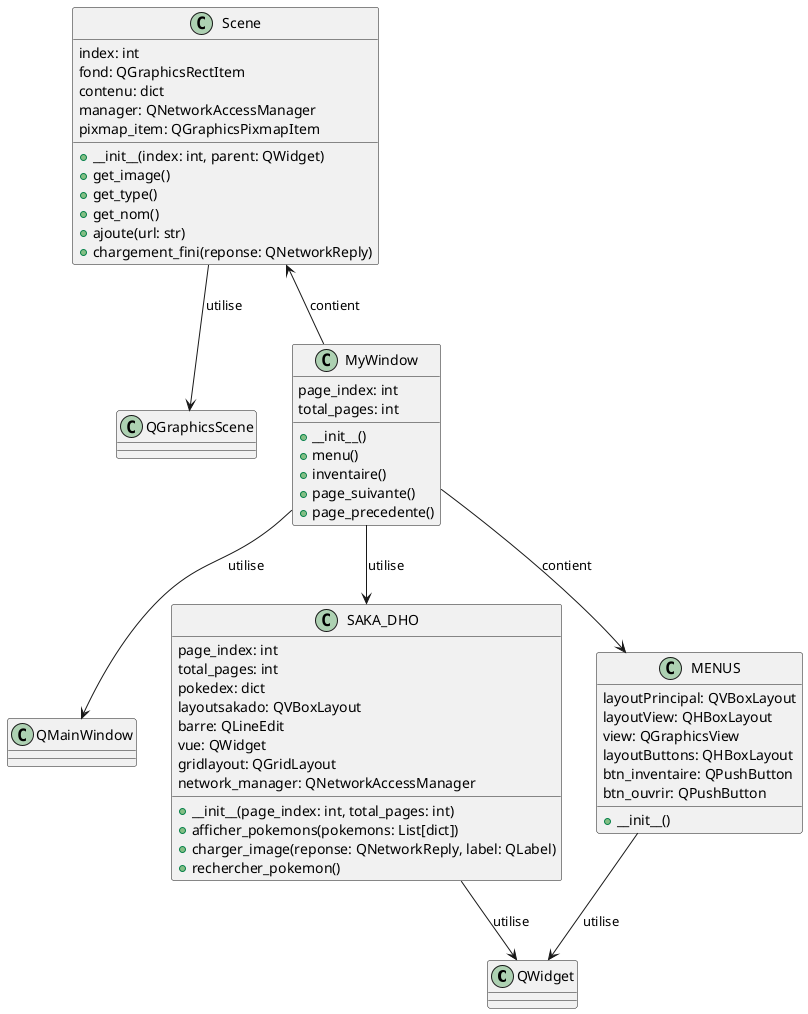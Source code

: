 @startuml plantuml
class QWidget {}
class QMainWindow{}
class QGraphicsScene{}
class Scene {
   index: int
   fond: QGraphicsRectItem
   contenu: dict
   manager: QNetworkAccessManager
   pixmap_item: QGraphicsPixmapItem
  + __init__(index: int, parent: QWidget)
  + get_image()
  + get_type()
  + get_nom()
  + ajoute(url: str)
  + chargement_fini(reponse: QNetworkReply)
}

class MyWindow {
   page_index: int
   total_pages: int
  + __init__()
  + menu()
  + inventaire()
  + page_suivante()
  + page_precedente()
}

class SAKA_DHO {
   page_index: int
   total_pages: int
   pokedex: dict
   layoutsakado: QVBoxLayout
   barre: QLineEdit
   vue: QWidget
   gridlayout: QGridLayout
   network_manager: QNetworkAccessManager
  + __init__(page_index: int, total_pages: int)
  + afficher_pokemons(pokemons: List[dict])
  + charger_image(reponse: QNetworkReply, label: QLabel)
  + rechercher_pokemon()
}

class MENUS {
   layoutPrincipal: QVBoxLayout
   layoutView: QHBoxLayout
   view: QGraphicsView
   layoutButtons: QHBoxLayout
   btn_inventaire: QPushButton
   btn_ouvrir: QPushButton
  + __init__()
}

Scene <-- MyWindow : contient
MyWindow --> SAKA_DHO : utilise
MyWindow --> MENUS : contient
MyWindow --> QMainWindow : utilise
Scene --> QGraphicsScene : utilise
SAKA_DHO --> QWidget : utilise
MENUS --> QWidget :utilise

@enduml
